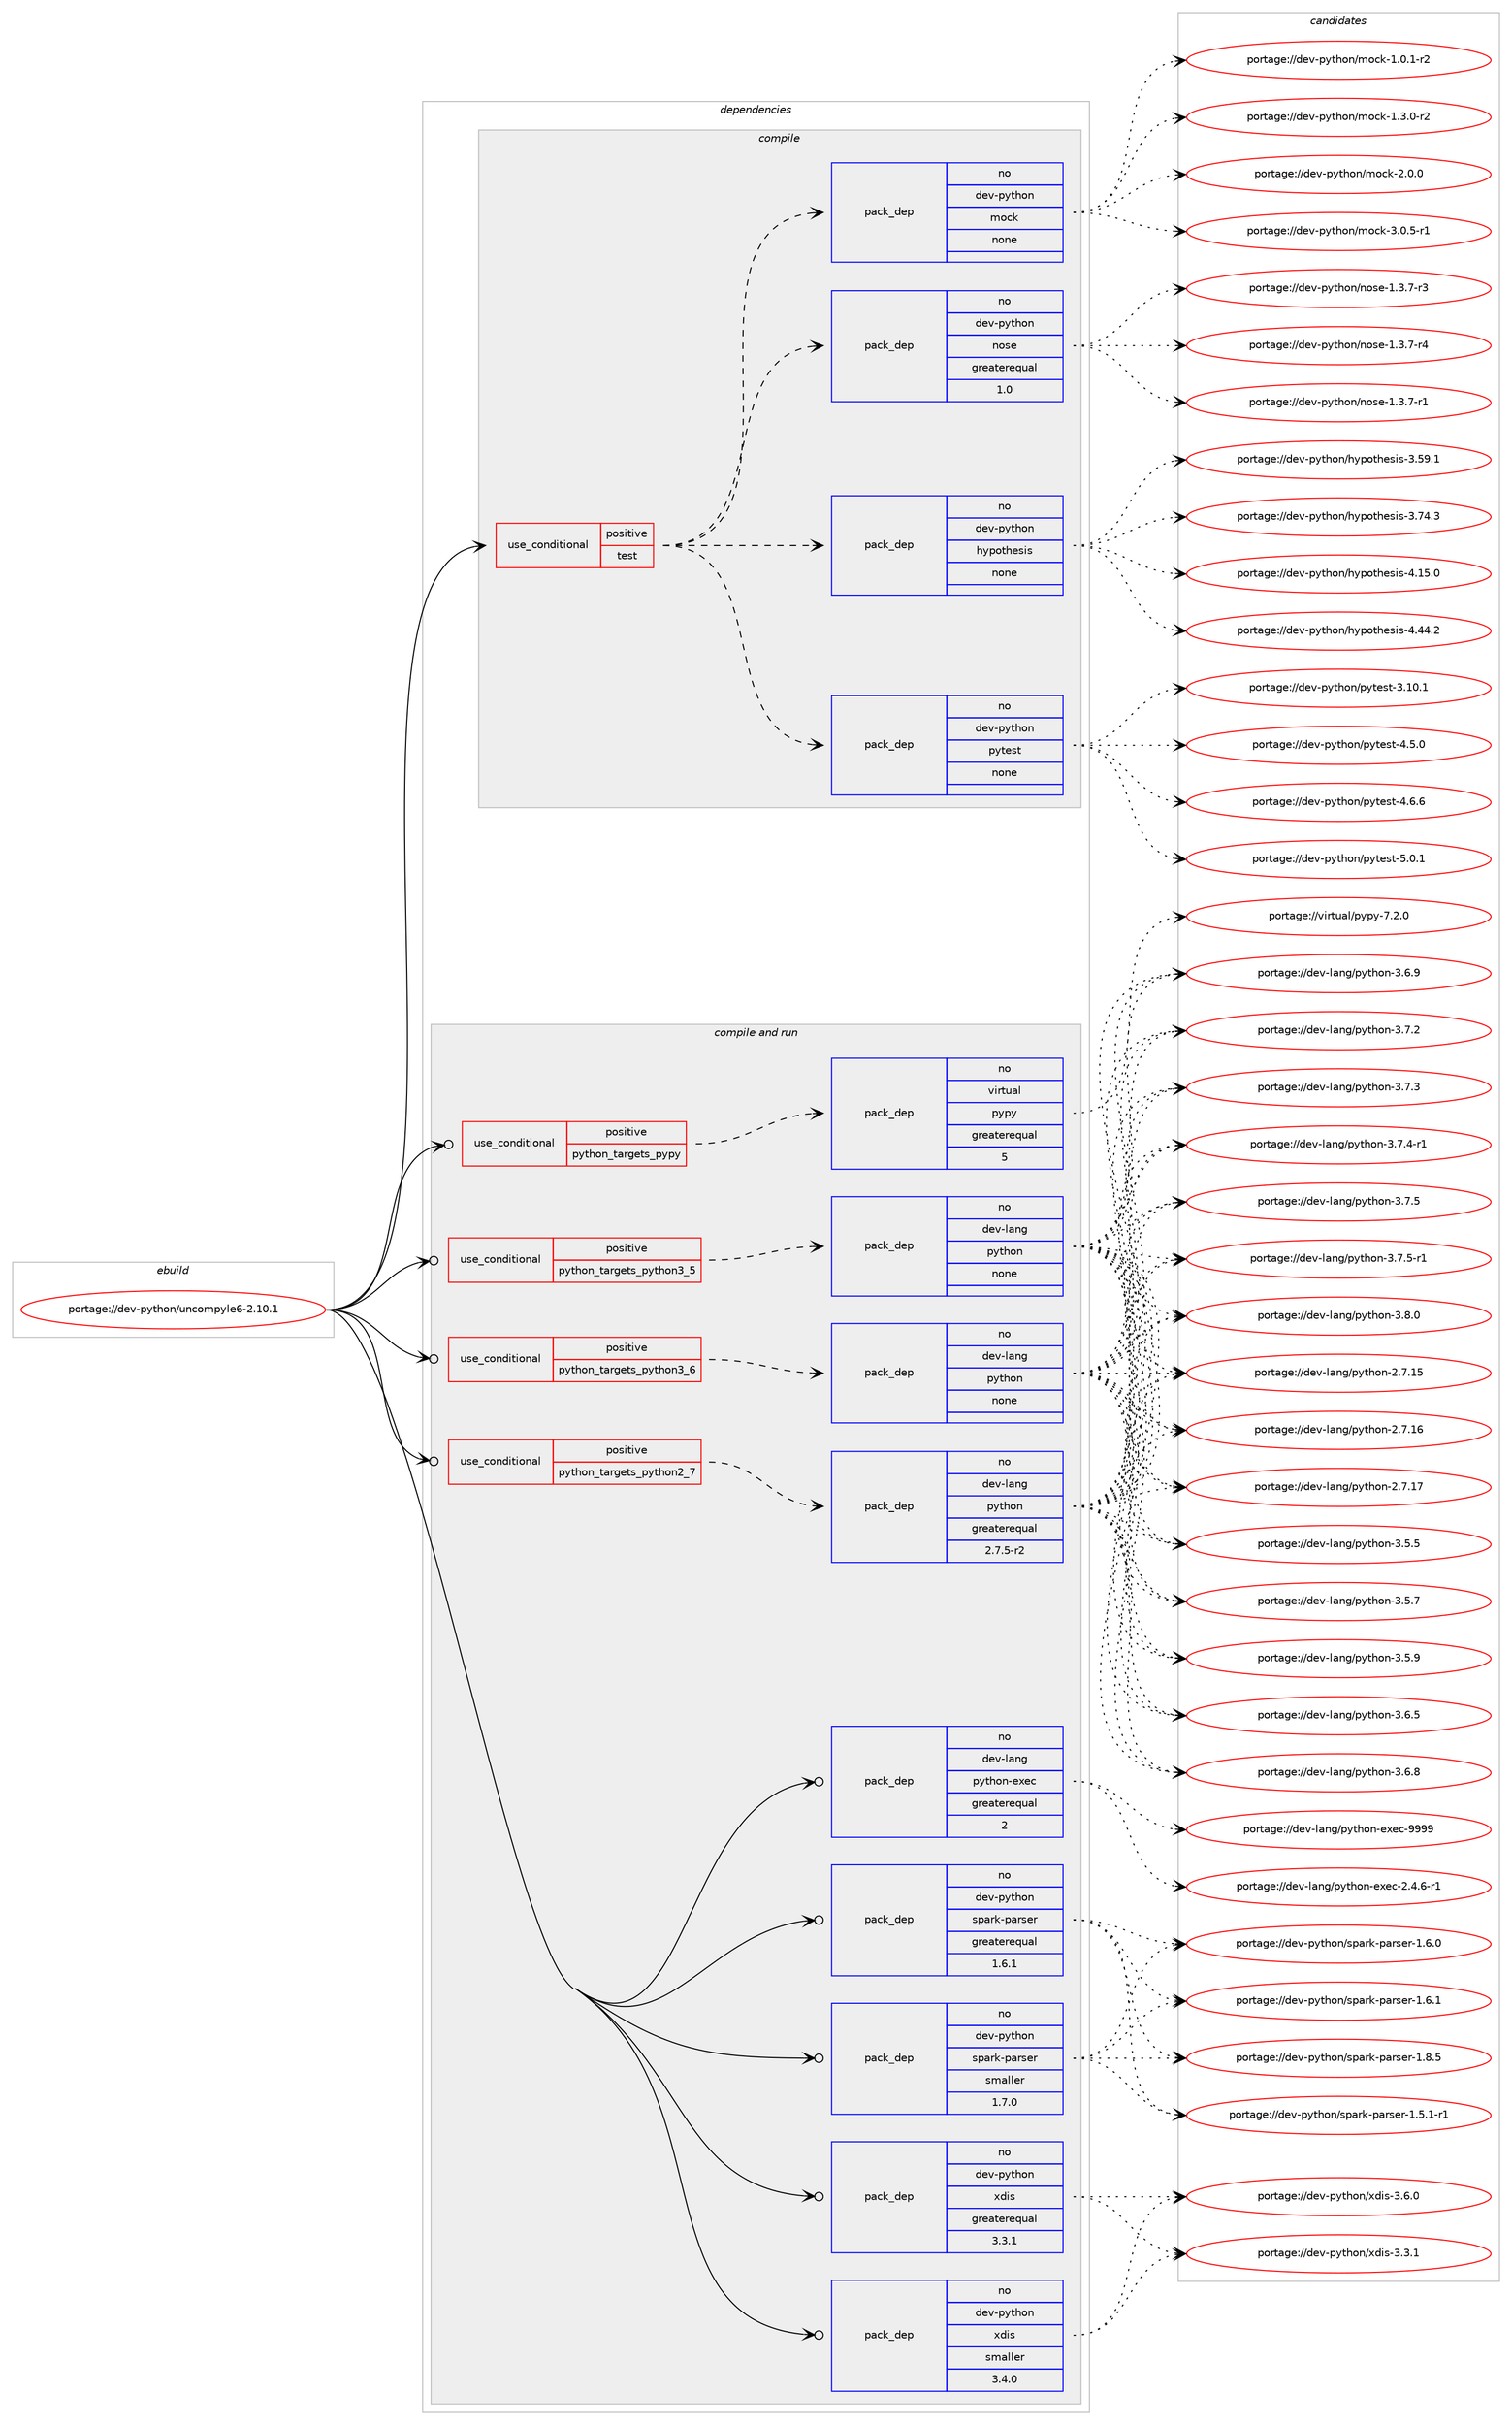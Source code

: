 digraph prolog {

# *************
# Graph options
# *************

newrank=true;
concentrate=true;
compound=true;
graph [rankdir=LR,fontname=Helvetica,fontsize=10,ranksep=1.5];#, ranksep=2.5, nodesep=0.2];
edge  [arrowhead=vee];
node  [fontname=Helvetica,fontsize=10];

# **********
# The ebuild
# **********

subgraph cluster_leftcol {
color=gray;
rank=same;
label=<<i>ebuild</i>>;
id [label="portage://dev-python/uncompyle6-2.10.1", color=red, width=4, href="../dev-python/uncompyle6-2.10.1.svg"];
}

# ****************
# The dependencies
# ****************

subgraph cluster_midcol {
color=gray;
label=<<i>dependencies</i>>;
subgraph cluster_compile {
fillcolor="#eeeeee";
style=filled;
label=<<i>compile</i>>;
subgraph cond40203 {
dependency177242 [label=<<TABLE BORDER="0" CELLBORDER="1" CELLSPACING="0" CELLPADDING="4"><TR><TD ROWSPAN="3" CELLPADDING="10">use_conditional</TD></TR><TR><TD>positive</TD></TR><TR><TD>test</TD></TR></TABLE>>, shape=none, color=red];
subgraph pack133629 {
dependency177243 [label=<<TABLE BORDER="0" CELLBORDER="1" CELLSPACING="0" CELLPADDING="4" WIDTH="220"><TR><TD ROWSPAN="6" CELLPADDING="30">pack_dep</TD></TR><TR><TD WIDTH="110">no</TD></TR><TR><TD>dev-python</TD></TR><TR><TD>nose</TD></TR><TR><TD>greaterequal</TD></TR><TR><TD>1.0</TD></TR></TABLE>>, shape=none, color=blue];
}
dependency177242:e -> dependency177243:w [weight=20,style="dashed",arrowhead="vee"];
subgraph pack133630 {
dependency177244 [label=<<TABLE BORDER="0" CELLBORDER="1" CELLSPACING="0" CELLPADDING="4" WIDTH="220"><TR><TD ROWSPAN="6" CELLPADDING="30">pack_dep</TD></TR><TR><TD WIDTH="110">no</TD></TR><TR><TD>dev-python</TD></TR><TR><TD>mock</TD></TR><TR><TD>none</TD></TR><TR><TD></TD></TR></TABLE>>, shape=none, color=blue];
}
dependency177242:e -> dependency177244:w [weight=20,style="dashed",arrowhead="vee"];
subgraph pack133631 {
dependency177245 [label=<<TABLE BORDER="0" CELLBORDER="1" CELLSPACING="0" CELLPADDING="4" WIDTH="220"><TR><TD ROWSPAN="6" CELLPADDING="30">pack_dep</TD></TR><TR><TD WIDTH="110">no</TD></TR><TR><TD>dev-python</TD></TR><TR><TD>pytest</TD></TR><TR><TD>none</TD></TR><TR><TD></TD></TR></TABLE>>, shape=none, color=blue];
}
dependency177242:e -> dependency177245:w [weight=20,style="dashed",arrowhead="vee"];
subgraph pack133632 {
dependency177246 [label=<<TABLE BORDER="0" CELLBORDER="1" CELLSPACING="0" CELLPADDING="4" WIDTH="220"><TR><TD ROWSPAN="6" CELLPADDING="30">pack_dep</TD></TR><TR><TD WIDTH="110">no</TD></TR><TR><TD>dev-python</TD></TR><TR><TD>hypothesis</TD></TR><TR><TD>none</TD></TR><TR><TD></TD></TR></TABLE>>, shape=none, color=blue];
}
dependency177242:e -> dependency177246:w [weight=20,style="dashed",arrowhead="vee"];
}
id:e -> dependency177242:w [weight=20,style="solid",arrowhead="vee"];
}
subgraph cluster_compileandrun {
fillcolor="#eeeeee";
style=filled;
label=<<i>compile and run</i>>;
subgraph cond40204 {
dependency177247 [label=<<TABLE BORDER="0" CELLBORDER="1" CELLSPACING="0" CELLPADDING="4"><TR><TD ROWSPAN="3" CELLPADDING="10">use_conditional</TD></TR><TR><TD>positive</TD></TR><TR><TD>python_targets_pypy</TD></TR></TABLE>>, shape=none, color=red];
subgraph pack133633 {
dependency177248 [label=<<TABLE BORDER="0" CELLBORDER="1" CELLSPACING="0" CELLPADDING="4" WIDTH="220"><TR><TD ROWSPAN="6" CELLPADDING="30">pack_dep</TD></TR><TR><TD WIDTH="110">no</TD></TR><TR><TD>virtual</TD></TR><TR><TD>pypy</TD></TR><TR><TD>greaterequal</TD></TR><TR><TD>5</TD></TR></TABLE>>, shape=none, color=blue];
}
dependency177247:e -> dependency177248:w [weight=20,style="dashed",arrowhead="vee"];
}
id:e -> dependency177247:w [weight=20,style="solid",arrowhead="odotvee"];
subgraph cond40205 {
dependency177249 [label=<<TABLE BORDER="0" CELLBORDER="1" CELLSPACING="0" CELLPADDING="4"><TR><TD ROWSPAN="3" CELLPADDING="10">use_conditional</TD></TR><TR><TD>positive</TD></TR><TR><TD>python_targets_python2_7</TD></TR></TABLE>>, shape=none, color=red];
subgraph pack133634 {
dependency177250 [label=<<TABLE BORDER="0" CELLBORDER="1" CELLSPACING="0" CELLPADDING="4" WIDTH="220"><TR><TD ROWSPAN="6" CELLPADDING="30">pack_dep</TD></TR><TR><TD WIDTH="110">no</TD></TR><TR><TD>dev-lang</TD></TR><TR><TD>python</TD></TR><TR><TD>greaterequal</TD></TR><TR><TD>2.7.5-r2</TD></TR></TABLE>>, shape=none, color=blue];
}
dependency177249:e -> dependency177250:w [weight=20,style="dashed",arrowhead="vee"];
}
id:e -> dependency177249:w [weight=20,style="solid",arrowhead="odotvee"];
subgraph cond40206 {
dependency177251 [label=<<TABLE BORDER="0" CELLBORDER="1" CELLSPACING="0" CELLPADDING="4"><TR><TD ROWSPAN="3" CELLPADDING="10">use_conditional</TD></TR><TR><TD>positive</TD></TR><TR><TD>python_targets_python3_5</TD></TR></TABLE>>, shape=none, color=red];
subgraph pack133635 {
dependency177252 [label=<<TABLE BORDER="0" CELLBORDER="1" CELLSPACING="0" CELLPADDING="4" WIDTH="220"><TR><TD ROWSPAN="6" CELLPADDING="30">pack_dep</TD></TR><TR><TD WIDTH="110">no</TD></TR><TR><TD>dev-lang</TD></TR><TR><TD>python</TD></TR><TR><TD>none</TD></TR><TR><TD></TD></TR></TABLE>>, shape=none, color=blue];
}
dependency177251:e -> dependency177252:w [weight=20,style="dashed",arrowhead="vee"];
}
id:e -> dependency177251:w [weight=20,style="solid",arrowhead="odotvee"];
subgraph cond40207 {
dependency177253 [label=<<TABLE BORDER="0" CELLBORDER="1" CELLSPACING="0" CELLPADDING="4"><TR><TD ROWSPAN="3" CELLPADDING="10">use_conditional</TD></TR><TR><TD>positive</TD></TR><TR><TD>python_targets_python3_6</TD></TR></TABLE>>, shape=none, color=red];
subgraph pack133636 {
dependency177254 [label=<<TABLE BORDER="0" CELLBORDER="1" CELLSPACING="0" CELLPADDING="4" WIDTH="220"><TR><TD ROWSPAN="6" CELLPADDING="30">pack_dep</TD></TR><TR><TD WIDTH="110">no</TD></TR><TR><TD>dev-lang</TD></TR><TR><TD>python</TD></TR><TR><TD>none</TD></TR><TR><TD></TD></TR></TABLE>>, shape=none, color=blue];
}
dependency177253:e -> dependency177254:w [weight=20,style="dashed",arrowhead="vee"];
}
id:e -> dependency177253:w [weight=20,style="solid",arrowhead="odotvee"];
subgraph pack133637 {
dependency177255 [label=<<TABLE BORDER="0" CELLBORDER="1" CELLSPACING="0" CELLPADDING="4" WIDTH="220"><TR><TD ROWSPAN="6" CELLPADDING="30">pack_dep</TD></TR><TR><TD WIDTH="110">no</TD></TR><TR><TD>dev-lang</TD></TR><TR><TD>python-exec</TD></TR><TR><TD>greaterequal</TD></TR><TR><TD>2</TD></TR></TABLE>>, shape=none, color=blue];
}
id:e -> dependency177255:w [weight=20,style="solid",arrowhead="odotvee"];
subgraph pack133638 {
dependency177256 [label=<<TABLE BORDER="0" CELLBORDER="1" CELLSPACING="0" CELLPADDING="4" WIDTH="220"><TR><TD ROWSPAN="6" CELLPADDING="30">pack_dep</TD></TR><TR><TD WIDTH="110">no</TD></TR><TR><TD>dev-python</TD></TR><TR><TD>spark-parser</TD></TR><TR><TD>greaterequal</TD></TR><TR><TD>1.6.1</TD></TR></TABLE>>, shape=none, color=blue];
}
id:e -> dependency177256:w [weight=20,style="solid",arrowhead="odotvee"];
subgraph pack133639 {
dependency177257 [label=<<TABLE BORDER="0" CELLBORDER="1" CELLSPACING="0" CELLPADDING="4" WIDTH="220"><TR><TD ROWSPAN="6" CELLPADDING="30">pack_dep</TD></TR><TR><TD WIDTH="110">no</TD></TR><TR><TD>dev-python</TD></TR><TR><TD>spark-parser</TD></TR><TR><TD>smaller</TD></TR><TR><TD>1.7.0</TD></TR></TABLE>>, shape=none, color=blue];
}
id:e -> dependency177257:w [weight=20,style="solid",arrowhead="odotvee"];
subgraph pack133640 {
dependency177258 [label=<<TABLE BORDER="0" CELLBORDER="1" CELLSPACING="0" CELLPADDING="4" WIDTH="220"><TR><TD ROWSPAN="6" CELLPADDING="30">pack_dep</TD></TR><TR><TD WIDTH="110">no</TD></TR><TR><TD>dev-python</TD></TR><TR><TD>xdis</TD></TR><TR><TD>greaterequal</TD></TR><TR><TD>3.3.1</TD></TR></TABLE>>, shape=none, color=blue];
}
id:e -> dependency177258:w [weight=20,style="solid",arrowhead="odotvee"];
subgraph pack133641 {
dependency177259 [label=<<TABLE BORDER="0" CELLBORDER="1" CELLSPACING="0" CELLPADDING="4" WIDTH="220"><TR><TD ROWSPAN="6" CELLPADDING="30">pack_dep</TD></TR><TR><TD WIDTH="110">no</TD></TR><TR><TD>dev-python</TD></TR><TR><TD>xdis</TD></TR><TR><TD>smaller</TD></TR><TR><TD>3.4.0</TD></TR></TABLE>>, shape=none, color=blue];
}
id:e -> dependency177259:w [weight=20,style="solid",arrowhead="odotvee"];
}
subgraph cluster_run {
fillcolor="#eeeeee";
style=filled;
label=<<i>run</i>>;
}
}

# **************
# The candidates
# **************

subgraph cluster_choices {
rank=same;
color=gray;
label=<<i>candidates</i>>;

subgraph choice133629 {
color=black;
nodesep=1;
choiceportage10010111845112121116104111110471101111151014549465146554511449 [label="portage://dev-python/nose-1.3.7-r1", color=red, width=4,href="../dev-python/nose-1.3.7-r1.svg"];
choiceportage10010111845112121116104111110471101111151014549465146554511451 [label="portage://dev-python/nose-1.3.7-r3", color=red, width=4,href="../dev-python/nose-1.3.7-r3.svg"];
choiceportage10010111845112121116104111110471101111151014549465146554511452 [label="portage://dev-python/nose-1.3.7-r4", color=red, width=4,href="../dev-python/nose-1.3.7-r4.svg"];
dependency177243:e -> choiceportage10010111845112121116104111110471101111151014549465146554511449:w [style=dotted,weight="100"];
dependency177243:e -> choiceportage10010111845112121116104111110471101111151014549465146554511451:w [style=dotted,weight="100"];
dependency177243:e -> choiceportage10010111845112121116104111110471101111151014549465146554511452:w [style=dotted,weight="100"];
}
subgraph choice133630 {
color=black;
nodesep=1;
choiceportage1001011184511212111610411111047109111991074549464846494511450 [label="portage://dev-python/mock-1.0.1-r2", color=red, width=4,href="../dev-python/mock-1.0.1-r2.svg"];
choiceportage1001011184511212111610411111047109111991074549465146484511450 [label="portage://dev-python/mock-1.3.0-r2", color=red, width=4,href="../dev-python/mock-1.3.0-r2.svg"];
choiceportage100101118451121211161041111104710911199107455046484648 [label="portage://dev-python/mock-2.0.0", color=red, width=4,href="../dev-python/mock-2.0.0.svg"];
choiceportage1001011184511212111610411111047109111991074551464846534511449 [label="portage://dev-python/mock-3.0.5-r1", color=red, width=4,href="../dev-python/mock-3.0.5-r1.svg"];
dependency177244:e -> choiceportage1001011184511212111610411111047109111991074549464846494511450:w [style=dotted,weight="100"];
dependency177244:e -> choiceportage1001011184511212111610411111047109111991074549465146484511450:w [style=dotted,weight="100"];
dependency177244:e -> choiceportage100101118451121211161041111104710911199107455046484648:w [style=dotted,weight="100"];
dependency177244:e -> choiceportage1001011184511212111610411111047109111991074551464846534511449:w [style=dotted,weight="100"];
}
subgraph choice133631 {
color=black;
nodesep=1;
choiceportage100101118451121211161041111104711212111610111511645514649484649 [label="portage://dev-python/pytest-3.10.1", color=red, width=4,href="../dev-python/pytest-3.10.1.svg"];
choiceportage1001011184511212111610411111047112121116101115116455246534648 [label="portage://dev-python/pytest-4.5.0", color=red, width=4,href="../dev-python/pytest-4.5.0.svg"];
choiceportage1001011184511212111610411111047112121116101115116455246544654 [label="portage://dev-python/pytest-4.6.6", color=red, width=4,href="../dev-python/pytest-4.6.6.svg"];
choiceportage1001011184511212111610411111047112121116101115116455346484649 [label="portage://dev-python/pytest-5.0.1", color=red, width=4,href="../dev-python/pytest-5.0.1.svg"];
dependency177245:e -> choiceportage100101118451121211161041111104711212111610111511645514649484649:w [style=dotted,weight="100"];
dependency177245:e -> choiceportage1001011184511212111610411111047112121116101115116455246534648:w [style=dotted,weight="100"];
dependency177245:e -> choiceportage1001011184511212111610411111047112121116101115116455246544654:w [style=dotted,weight="100"];
dependency177245:e -> choiceportage1001011184511212111610411111047112121116101115116455346484649:w [style=dotted,weight="100"];
}
subgraph choice133632 {
color=black;
nodesep=1;
choiceportage100101118451121211161041111104710412111211111610410111510511545514653574649 [label="portage://dev-python/hypothesis-3.59.1", color=red, width=4,href="../dev-python/hypothesis-3.59.1.svg"];
choiceportage100101118451121211161041111104710412111211111610410111510511545514655524651 [label="portage://dev-python/hypothesis-3.74.3", color=red, width=4,href="../dev-python/hypothesis-3.74.3.svg"];
choiceportage100101118451121211161041111104710412111211111610410111510511545524649534648 [label="portage://dev-python/hypothesis-4.15.0", color=red, width=4,href="../dev-python/hypothesis-4.15.0.svg"];
choiceportage100101118451121211161041111104710412111211111610410111510511545524652524650 [label="portage://dev-python/hypothesis-4.44.2", color=red, width=4,href="../dev-python/hypothesis-4.44.2.svg"];
dependency177246:e -> choiceportage100101118451121211161041111104710412111211111610410111510511545514653574649:w [style=dotted,weight="100"];
dependency177246:e -> choiceportage100101118451121211161041111104710412111211111610410111510511545514655524651:w [style=dotted,weight="100"];
dependency177246:e -> choiceportage100101118451121211161041111104710412111211111610410111510511545524649534648:w [style=dotted,weight="100"];
dependency177246:e -> choiceportage100101118451121211161041111104710412111211111610410111510511545524652524650:w [style=dotted,weight="100"];
}
subgraph choice133633 {
color=black;
nodesep=1;
choiceportage1181051141161179710847112121112121455546504648 [label="portage://virtual/pypy-7.2.0", color=red, width=4,href="../virtual/pypy-7.2.0.svg"];
dependency177248:e -> choiceportage1181051141161179710847112121112121455546504648:w [style=dotted,weight="100"];
}
subgraph choice133634 {
color=black;
nodesep=1;
choiceportage10010111845108971101034711212111610411111045504655464953 [label="portage://dev-lang/python-2.7.15", color=red, width=4,href="../dev-lang/python-2.7.15.svg"];
choiceportage10010111845108971101034711212111610411111045504655464954 [label="portage://dev-lang/python-2.7.16", color=red, width=4,href="../dev-lang/python-2.7.16.svg"];
choiceportage10010111845108971101034711212111610411111045504655464955 [label="portage://dev-lang/python-2.7.17", color=red, width=4,href="../dev-lang/python-2.7.17.svg"];
choiceportage100101118451089711010347112121116104111110455146534653 [label="portage://dev-lang/python-3.5.5", color=red, width=4,href="../dev-lang/python-3.5.5.svg"];
choiceportage100101118451089711010347112121116104111110455146534655 [label="portage://dev-lang/python-3.5.7", color=red, width=4,href="../dev-lang/python-3.5.7.svg"];
choiceportage100101118451089711010347112121116104111110455146534657 [label="portage://dev-lang/python-3.5.9", color=red, width=4,href="../dev-lang/python-3.5.9.svg"];
choiceportage100101118451089711010347112121116104111110455146544653 [label="portage://dev-lang/python-3.6.5", color=red, width=4,href="../dev-lang/python-3.6.5.svg"];
choiceportage100101118451089711010347112121116104111110455146544656 [label="portage://dev-lang/python-3.6.8", color=red, width=4,href="../dev-lang/python-3.6.8.svg"];
choiceportage100101118451089711010347112121116104111110455146544657 [label="portage://dev-lang/python-3.6.9", color=red, width=4,href="../dev-lang/python-3.6.9.svg"];
choiceportage100101118451089711010347112121116104111110455146554650 [label="portage://dev-lang/python-3.7.2", color=red, width=4,href="../dev-lang/python-3.7.2.svg"];
choiceportage100101118451089711010347112121116104111110455146554651 [label="portage://dev-lang/python-3.7.3", color=red, width=4,href="../dev-lang/python-3.7.3.svg"];
choiceportage1001011184510897110103471121211161041111104551465546524511449 [label="portage://dev-lang/python-3.7.4-r1", color=red, width=4,href="../dev-lang/python-3.7.4-r1.svg"];
choiceportage100101118451089711010347112121116104111110455146554653 [label="portage://dev-lang/python-3.7.5", color=red, width=4,href="../dev-lang/python-3.7.5.svg"];
choiceportage1001011184510897110103471121211161041111104551465546534511449 [label="portage://dev-lang/python-3.7.5-r1", color=red, width=4,href="../dev-lang/python-3.7.5-r1.svg"];
choiceportage100101118451089711010347112121116104111110455146564648 [label="portage://dev-lang/python-3.8.0", color=red, width=4,href="../dev-lang/python-3.8.0.svg"];
dependency177250:e -> choiceportage10010111845108971101034711212111610411111045504655464953:w [style=dotted,weight="100"];
dependency177250:e -> choiceportage10010111845108971101034711212111610411111045504655464954:w [style=dotted,weight="100"];
dependency177250:e -> choiceportage10010111845108971101034711212111610411111045504655464955:w [style=dotted,weight="100"];
dependency177250:e -> choiceportage100101118451089711010347112121116104111110455146534653:w [style=dotted,weight="100"];
dependency177250:e -> choiceportage100101118451089711010347112121116104111110455146534655:w [style=dotted,weight="100"];
dependency177250:e -> choiceportage100101118451089711010347112121116104111110455146534657:w [style=dotted,weight="100"];
dependency177250:e -> choiceportage100101118451089711010347112121116104111110455146544653:w [style=dotted,weight="100"];
dependency177250:e -> choiceportage100101118451089711010347112121116104111110455146544656:w [style=dotted,weight="100"];
dependency177250:e -> choiceportage100101118451089711010347112121116104111110455146544657:w [style=dotted,weight="100"];
dependency177250:e -> choiceportage100101118451089711010347112121116104111110455146554650:w [style=dotted,weight="100"];
dependency177250:e -> choiceportage100101118451089711010347112121116104111110455146554651:w [style=dotted,weight="100"];
dependency177250:e -> choiceportage1001011184510897110103471121211161041111104551465546524511449:w [style=dotted,weight="100"];
dependency177250:e -> choiceportage100101118451089711010347112121116104111110455146554653:w [style=dotted,weight="100"];
dependency177250:e -> choiceportage1001011184510897110103471121211161041111104551465546534511449:w [style=dotted,weight="100"];
dependency177250:e -> choiceportage100101118451089711010347112121116104111110455146564648:w [style=dotted,weight="100"];
}
subgraph choice133635 {
color=black;
nodesep=1;
choiceportage10010111845108971101034711212111610411111045504655464953 [label="portage://dev-lang/python-2.7.15", color=red, width=4,href="../dev-lang/python-2.7.15.svg"];
choiceportage10010111845108971101034711212111610411111045504655464954 [label="portage://dev-lang/python-2.7.16", color=red, width=4,href="../dev-lang/python-2.7.16.svg"];
choiceportage10010111845108971101034711212111610411111045504655464955 [label="portage://dev-lang/python-2.7.17", color=red, width=4,href="../dev-lang/python-2.7.17.svg"];
choiceportage100101118451089711010347112121116104111110455146534653 [label="portage://dev-lang/python-3.5.5", color=red, width=4,href="../dev-lang/python-3.5.5.svg"];
choiceportage100101118451089711010347112121116104111110455146534655 [label="portage://dev-lang/python-3.5.7", color=red, width=4,href="../dev-lang/python-3.5.7.svg"];
choiceportage100101118451089711010347112121116104111110455146534657 [label="portage://dev-lang/python-3.5.9", color=red, width=4,href="../dev-lang/python-3.5.9.svg"];
choiceportage100101118451089711010347112121116104111110455146544653 [label="portage://dev-lang/python-3.6.5", color=red, width=4,href="../dev-lang/python-3.6.5.svg"];
choiceportage100101118451089711010347112121116104111110455146544656 [label="portage://dev-lang/python-3.6.8", color=red, width=4,href="../dev-lang/python-3.6.8.svg"];
choiceportage100101118451089711010347112121116104111110455146544657 [label="portage://dev-lang/python-3.6.9", color=red, width=4,href="../dev-lang/python-3.6.9.svg"];
choiceportage100101118451089711010347112121116104111110455146554650 [label="portage://dev-lang/python-3.7.2", color=red, width=4,href="../dev-lang/python-3.7.2.svg"];
choiceportage100101118451089711010347112121116104111110455146554651 [label="portage://dev-lang/python-3.7.3", color=red, width=4,href="../dev-lang/python-3.7.3.svg"];
choiceportage1001011184510897110103471121211161041111104551465546524511449 [label="portage://dev-lang/python-3.7.4-r1", color=red, width=4,href="../dev-lang/python-3.7.4-r1.svg"];
choiceportage100101118451089711010347112121116104111110455146554653 [label="portage://dev-lang/python-3.7.5", color=red, width=4,href="../dev-lang/python-3.7.5.svg"];
choiceportage1001011184510897110103471121211161041111104551465546534511449 [label="portage://dev-lang/python-3.7.5-r1", color=red, width=4,href="../dev-lang/python-3.7.5-r1.svg"];
choiceportage100101118451089711010347112121116104111110455146564648 [label="portage://dev-lang/python-3.8.0", color=red, width=4,href="../dev-lang/python-3.8.0.svg"];
dependency177252:e -> choiceportage10010111845108971101034711212111610411111045504655464953:w [style=dotted,weight="100"];
dependency177252:e -> choiceportage10010111845108971101034711212111610411111045504655464954:w [style=dotted,weight="100"];
dependency177252:e -> choiceportage10010111845108971101034711212111610411111045504655464955:w [style=dotted,weight="100"];
dependency177252:e -> choiceportage100101118451089711010347112121116104111110455146534653:w [style=dotted,weight="100"];
dependency177252:e -> choiceportage100101118451089711010347112121116104111110455146534655:w [style=dotted,weight="100"];
dependency177252:e -> choiceportage100101118451089711010347112121116104111110455146534657:w [style=dotted,weight="100"];
dependency177252:e -> choiceportage100101118451089711010347112121116104111110455146544653:w [style=dotted,weight="100"];
dependency177252:e -> choiceportage100101118451089711010347112121116104111110455146544656:w [style=dotted,weight="100"];
dependency177252:e -> choiceportage100101118451089711010347112121116104111110455146544657:w [style=dotted,weight="100"];
dependency177252:e -> choiceportage100101118451089711010347112121116104111110455146554650:w [style=dotted,weight="100"];
dependency177252:e -> choiceportage100101118451089711010347112121116104111110455146554651:w [style=dotted,weight="100"];
dependency177252:e -> choiceportage1001011184510897110103471121211161041111104551465546524511449:w [style=dotted,weight="100"];
dependency177252:e -> choiceportage100101118451089711010347112121116104111110455146554653:w [style=dotted,weight="100"];
dependency177252:e -> choiceportage1001011184510897110103471121211161041111104551465546534511449:w [style=dotted,weight="100"];
dependency177252:e -> choiceportage100101118451089711010347112121116104111110455146564648:w [style=dotted,weight="100"];
}
subgraph choice133636 {
color=black;
nodesep=1;
choiceportage10010111845108971101034711212111610411111045504655464953 [label="portage://dev-lang/python-2.7.15", color=red, width=4,href="../dev-lang/python-2.7.15.svg"];
choiceportage10010111845108971101034711212111610411111045504655464954 [label="portage://dev-lang/python-2.7.16", color=red, width=4,href="../dev-lang/python-2.7.16.svg"];
choiceportage10010111845108971101034711212111610411111045504655464955 [label="portage://dev-lang/python-2.7.17", color=red, width=4,href="../dev-lang/python-2.7.17.svg"];
choiceportage100101118451089711010347112121116104111110455146534653 [label="portage://dev-lang/python-3.5.5", color=red, width=4,href="../dev-lang/python-3.5.5.svg"];
choiceportage100101118451089711010347112121116104111110455146534655 [label="portage://dev-lang/python-3.5.7", color=red, width=4,href="../dev-lang/python-3.5.7.svg"];
choiceportage100101118451089711010347112121116104111110455146534657 [label="portage://dev-lang/python-3.5.9", color=red, width=4,href="../dev-lang/python-3.5.9.svg"];
choiceportage100101118451089711010347112121116104111110455146544653 [label="portage://dev-lang/python-3.6.5", color=red, width=4,href="../dev-lang/python-3.6.5.svg"];
choiceportage100101118451089711010347112121116104111110455146544656 [label="portage://dev-lang/python-3.6.8", color=red, width=4,href="../dev-lang/python-3.6.8.svg"];
choiceportage100101118451089711010347112121116104111110455146544657 [label="portage://dev-lang/python-3.6.9", color=red, width=4,href="../dev-lang/python-3.6.9.svg"];
choiceportage100101118451089711010347112121116104111110455146554650 [label="portage://dev-lang/python-3.7.2", color=red, width=4,href="../dev-lang/python-3.7.2.svg"];
choiceportage100101118451089711010347112121116104111110455146554651 [label="portage://dev-lang/python-3.7.3", color=red, width=4,href="../dev-lang/python-3.7.3.svg"];
choiceportage1001011184510897110103471121211161041111104551465546524511449 [label="portage://dev-lang/python-3.7.4-r1", color=red, width=4,href="../dev-lang/python-3.7.4-r1.svg"];
choiceportage100101118451089711010347112121116104111110455146554653 [label="portage://dev-lang/python-3.7.5", color=red, width=4,href="../dev-lang/python-3.7.5.svg"];
choiceportage1001011184510897110103471121211161041111104551465546534511449 [label="portage://dev-lang/python-3.7.5-r1", color=red, width=4,href="../dev-lang/python-3.7.5-r1.svg"];
choiceportage100101118451089711010347112121116104111110455146564648 [label="portage://dev-lang/python-3.8.0", color=red, width=4,href="../dev-lang/python-3.8.0.svg"];
dependency177254:e -> choiceportage10010111845108971101034711212111610411111045504655464953:w [style=dotted,weight="100"];
dependency177254:e -> choiceportage10010111845108971101034711212111610411111045504655464954:w [style=dotted,weight="100"];
dependency177254:e -> choiceportage10010111845108971101034711212111610411111045504655464955:w [style=dotted,weight="100"];
dependency177254:e -> choiceportage100101118451089711010347112121116104111110455146534653:w [style=dotted,weight="100"];
dependency177254:e -> choiceportage100101118451089711010347112121116104111110455146534655:w [style=dotted,weight="100"];
dependency177254:e -> choiceportage100101118451089711010347112121116104111110455146534657:w [style=dotted,weight="100"];
dependency177254:e -> choiceportage100101118451089711010347112121116104111110455146544653:w [style=dotted,weight="100"];
dependency177254:e -> choiceportage100101118451089711010347112121116104111110455146544656:w [style=dotted,weight="100"];
dependency177254:e -> choiceportage100101118451089711010347112121116104111110455146544657:w [style=dotted,weight="100"];
dependency177254:e -> choiceportage100101118451089711010347112121116104111110455146554650:w [style=dotted,weight="100"];
dependency177254:e -> choiceportage100101118451089711010347112121116104111110455146554651:w [style=dotted,weight="100"];
dependency177254:e -> choiceportage1001011184510897110103471121211161041111104551465546524511449:w [style=dotted,weight="100"];
dependency177254:e -> choiceportage100101118451089711010347112121116104111110455146554653:w [style=dotted,weight="100"];
dependency177254:e -> choiceportage1001011184510897110103471121211161041111104551465546534511449:w [style=dotted,weight="100"];
dependency177254:e -> choiceportage100101118451089711010347112121116104111110455146564648:w [style=dotted,weight="100"];
}
subgraph choice133637 {
color=black;
nodesep=1;
choiceportage10010111845108971101034711212111610411111045101120101994550465246544511449 [label="portage://dev-lang/python-exec-2.4.6-r1", color=red, width=4,href="../dev-lang/python-exec-2.4.6-r1.svg"];
choiceportage10010111845108971101034711212111610411111045101120101994557575757 [label="portage://dev-lang/python-exec-9999", color=red, width=4,href="../dev-lang/python-exec-9999.svg"];
dependency177255:e -> choiceportage10010111845108971101034711212111610411111045101120101994550465246544511449:w [style=dotted,weight="100"];
dependency177255:e -> choiceportage10010111845108971101034711212111610411111045101120101994557575757:w [style=dotted,weight="100"];
}
subgraph choice133638 {
color=black;
nodesep=1;
choiceportage10010111845112121116104111110471151129711410745112971141151011144549465346494511449 [label="portage://dev-python/spark-parser-1.5.1-r1", color=red, width=4,href="../dev-python/spark-parser-1.5.1-r1.svg"];
choiceportage1001011184511212111610411111047115112971141074511297114115101114454946544648 [label="portage://dev-python/spark-parser-1.6.0", color=red, width=4,href="../dev-python/spark-parser-1.6.0.svg"];
choiceportage1001011184511212111610411111047115112971141074511297114115101114454946544649 [label="portage://dev-python/spark-parser-1.6.1", color=red, width=4,href="../dev-python/spark-parser-1.6.1.svg"];
choiceportage1001011184511212111610411111047115112971141074511297114115101114454946564653 [label="portage://dev-python/spark-parser-1.8.5", color=red, width=4,href="../dev-python/spark-parser-1.8.5.svg"];
dependency177256:e -> choiceportage10010111845112121116104111110471151129711410745112971141151011144549465346494511449:w [style=dotted,weight="100"];
dependency177256:e -> choiceportage1001011184511212111610411111047115112971141074511297114115101114454946544648:w [style=dotted,weight="100"];
dependency177256:e -> choiceportage1001011184511212111610411111047115112971141074511297114115101114454946544649:w [style=dotted,weight="100"];
dependency177256:e -> choiceportage1001011184511212111610411111047115112971141074511297114115101114454946564653:w [style=dotted,weight="100"];
}
subgraph choice133639 {
color=black;
nodesep=1;
choiceportage10010111845112121116104111110471151129711410745112971141151011144549465346494511449 [label="portage://dev-python/spark-parser-1.5.1-r1", color=red, width=4,href="../dev-python/spark-parser-1.5.1-r1.svg"];
choiceportage1001011184511212111610411111047115112971141074511297114115101114454946544648 [label="portage://dev-python/spark-parser-1.6.0", color=red, width=4,href="../dev-python/spark-parser-1.6.0.svg"];
choiceportage1001011184511212111610411111047115112971141074511297114115101114454946544649 [label="portage://dev-python/spark-parser-1.6.1", color=red, width=4,href="../dev-python/spark-parser-1.6.1.svg"];
choiceportage1001011184511212111610411111047115112971141074511297114115101114454946564653 [label="portage://dev-python/spark-parser-1.8.5", color=red, width=4,href="../dev-python/spark-parser-1.8.5.svg"];
dependency177257:e -> choiceportage10010111845112121116104111110471151129711410745112971141151011144549465346494511449:w [style=dotted,weight="100"];
dependency177257:e -> choiceportage1001011184511212111610411111047115112971141074511297114115101114454946544648:w [style=dotted,weight="100"];
dependency177257:e -> choiceportage1001011184511212111610411111047115112971141074511297114115101114454946544649:w [style=dotted,weight="100"];
dependency177257:e -> choiceportage1001011184511212111610411111047115112971141074511297114115101114454946564653:w [style=dotted,weight="100"];
}
subgraph choice133640 {
color=black;
nodesep=1;
choiceportage1001011184511212111610411111047120100105115455146514649 [label="portage://dev-python/xdis-3.3.1", color=red, width=4,href="../dev-python/xdis-3.3.1.svg"];
choiceportage1001011184511212111610411111047120100105115455146544648 [label="portage://dev-python/xdis-3.6.0", color=red, width=4,href="../dev-python/xdis-3.6.0.svg"];
dependency177258:e -> choiceportage1001011184511212111610411111047120100105115455146514649:w [style=dotted,weight="100"];
dependency177258:e -> choiceportage1001011184511212111610411111047120100105115455146544648:w [style=dotted,weight="100"];
}
subgraph choice133641 {
color=black;
nodesep=1;
choiceportage1001011184511212111610411111047120100105115455146514649 [label="portage://dev-python/xdis-3.3.1", color=red, width=4,href="../dev-python/xdis-3.3.1.svg"];
choiceportage1001011184511212111610411111047120100105115455146544648 [label="portage://dev-python/xdis-3.6.0", color=red, width=4,href="../dev-python/xdis-3.6.0.svg"];
dependency177259:e -> choiceportage1001011184511212111610411111047120100105115455146514649:w [style=dotted,weight="100"];
dependency177259:e -> choiceportage1001011184511212111610411111047120100105115455146544648:w [style=dotted,weight="100"];
}
}

}
